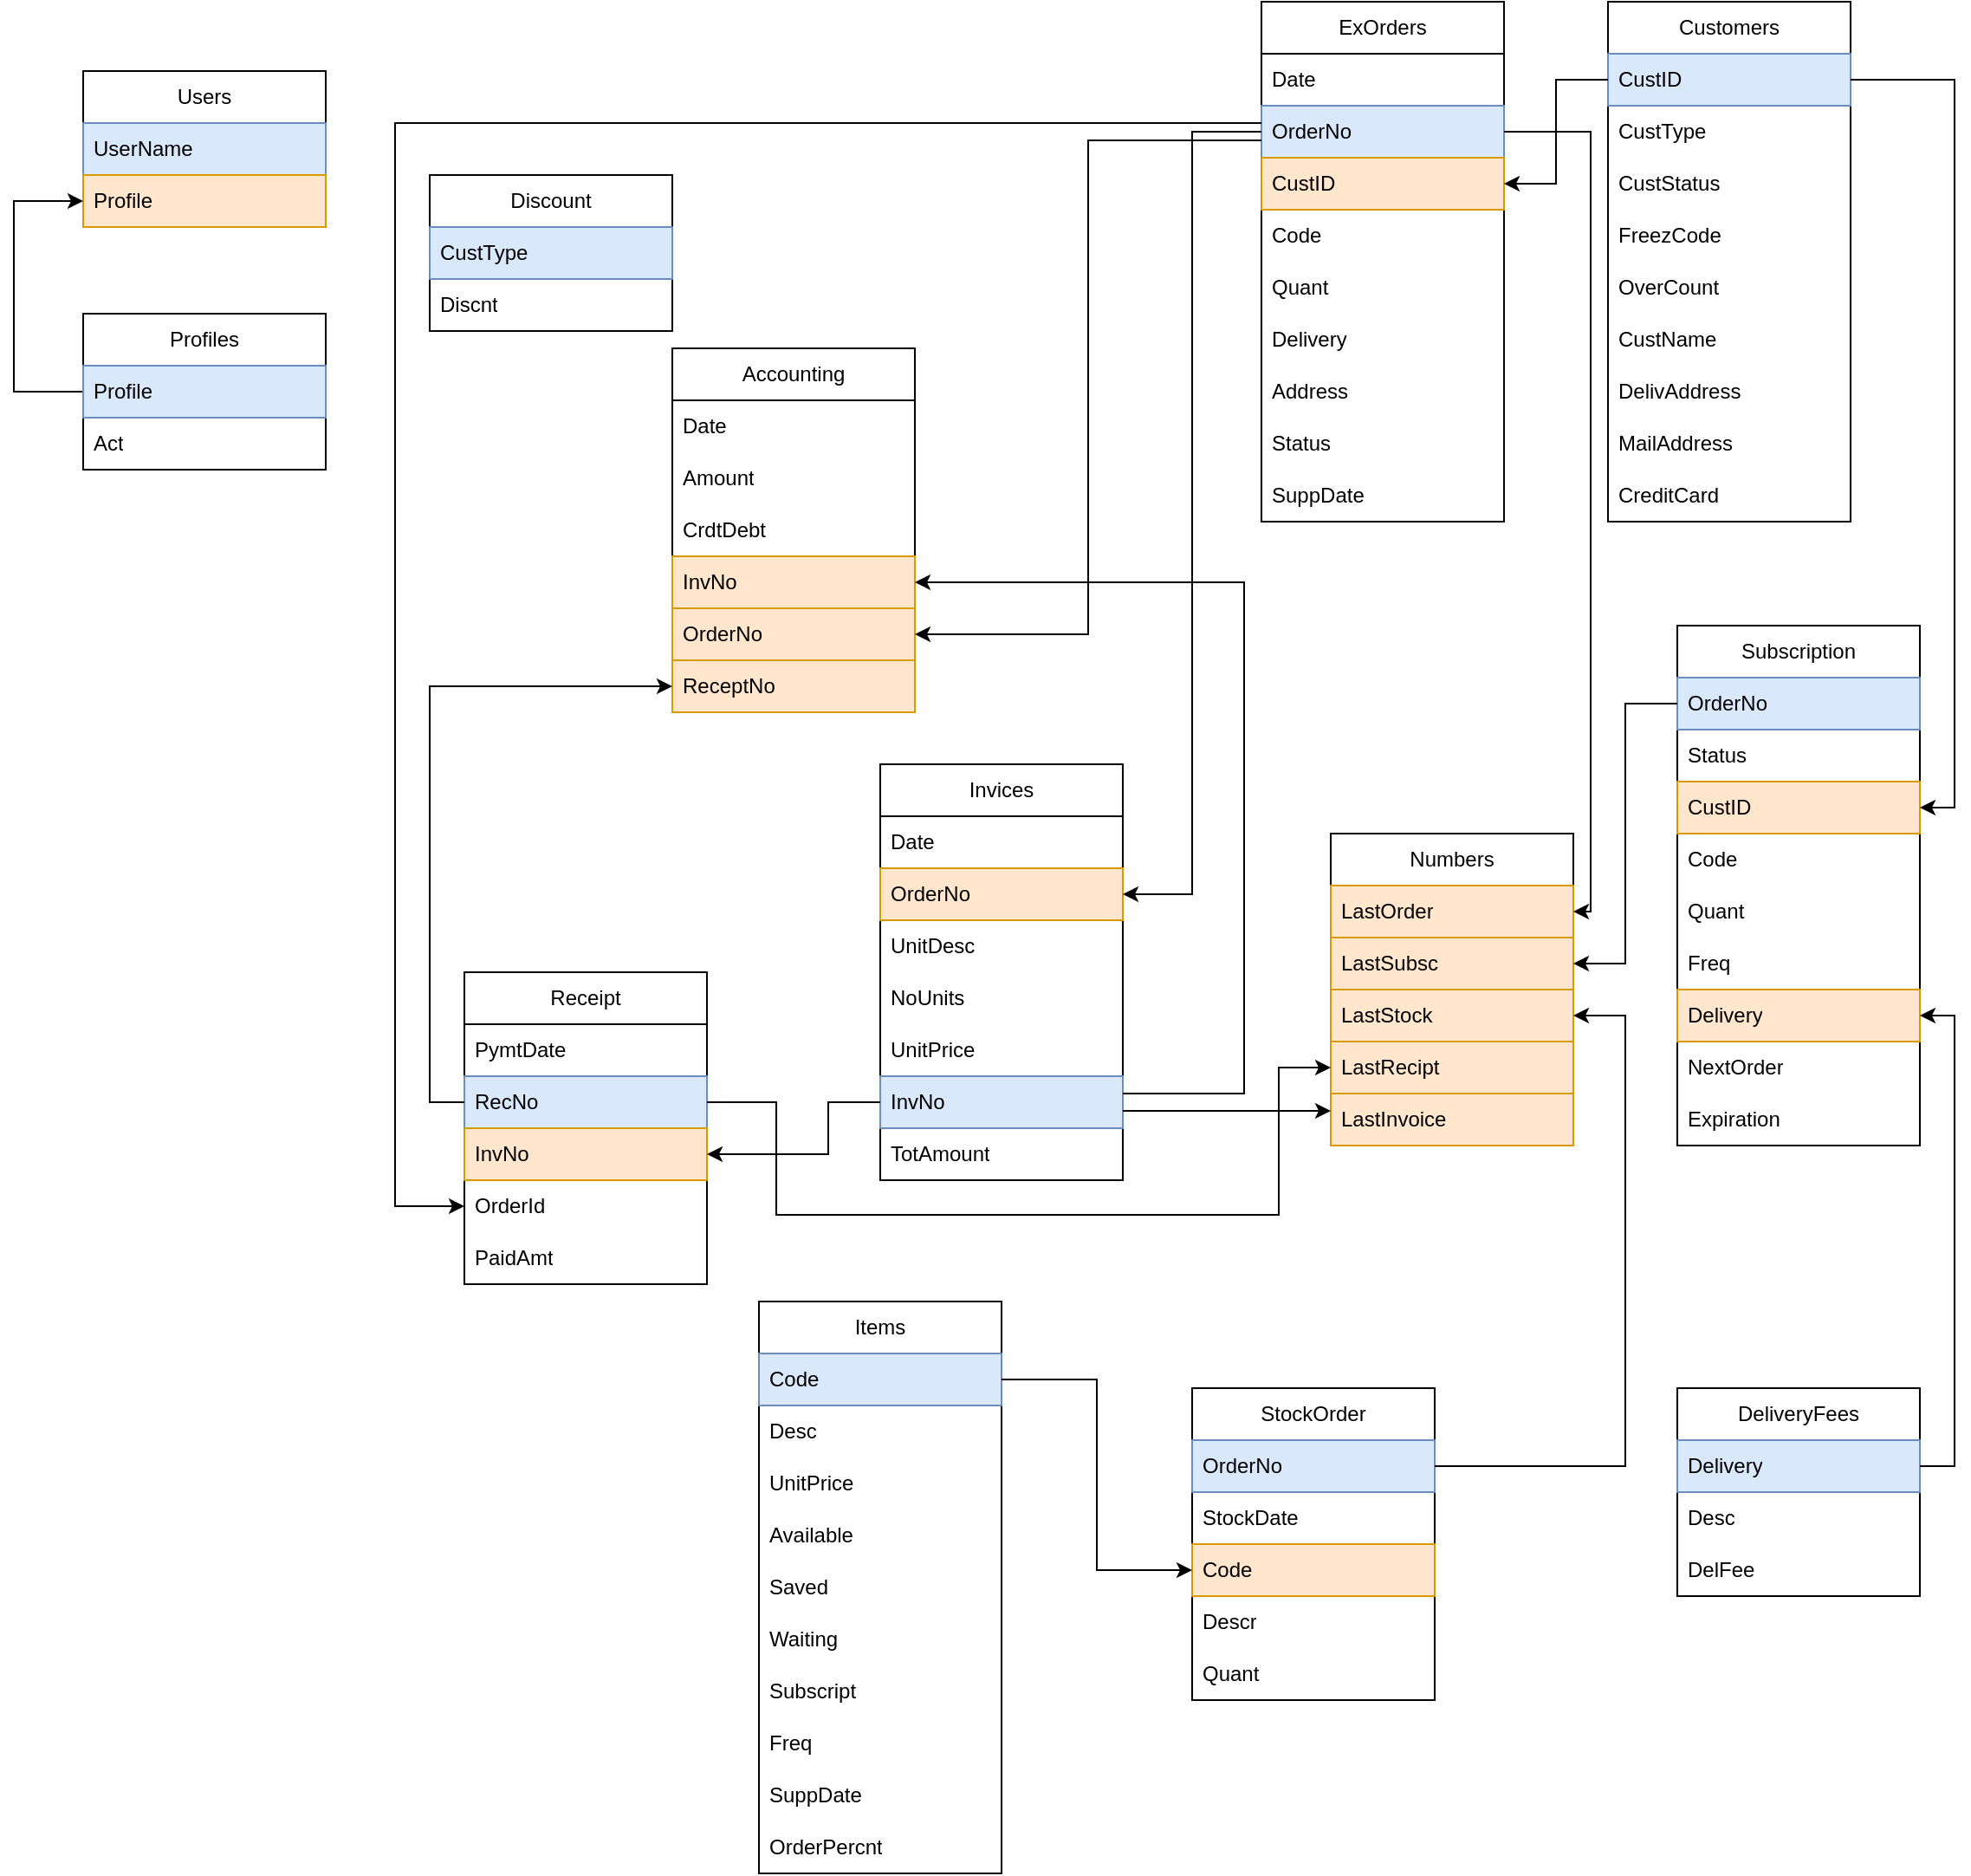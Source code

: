 <mxfile version="24.7.7">
  <diagram name="Page-1" id="qyUkQaxLa5bK7SeOvM73">
    <mxGraphModel dx="1407" dy="1295" grid="1" gridSize="10" guides="1" tooltips="1" connect="1" arrows="1" fold="1" page="1" pageScale="1" pageWidth="850" pageHeight="1100" math="0" shadow="0">
      <root>
        <mxCell id="0" />
        <mxCell id="1" parent="0" />
        <mxCell id="bTdzOVUucz90buL4ZeWk-1" value="Items" style="swimlane;fontStyle=0;childLayout=stackLayout;horizontal=1;startSize=30;horizontalStack=0;resizeParent=1;resizeParentMax=0;resizeLast=0;collapsible=1;marginBottom=0;whiteSpace=wrap;html=1;" parent="1" vertex="1">
          <mxGeometry x="710" y="750" width="140" height="330" as="geometry" />
        </mxCell>
        <mxCell id="bTdzOVUucz90buL4ZeWk-2" value="Code" style="text;align=left;verticalAlign=middle;spacingLeft=4;spacingRight=4;overflow=hidden;points=[[0,0.5],[1,0.5]];portConstraint=eastwest;rotatable=0;whiteSpace=wrap;html=1;fillColor=#dae8fc;strokeColor=#6c8ebf;" parent="bTdzOVUucz90buL4ZeWk-1" vertex="1">
          <mxGeometry y="30" width="140" height="30" as="geometry" />
        </mxCell>
        <mxCell id="bTdzOVUucz90buL4ZeWk-3" value="Desc" style="text;align=left;verticalAlign=middle;spacingLeft=4;spacingRight=4;overflow=hidden;points=[[0,0.5],[1,0.5]];portConstraint=eastwest;rotatable=0;whiteSpace=wrap;html=1;" parent="bTdzOVUucz90buL4ZeWk-1" vertex="1">
          <mxGeometry y="60" width="140" height="30" as="geometry" />
        </mxCell>
        <mxCell id="bTdzOVUucz90buL4ZeWk-4" value="UnitPrice" style="text;align=left;verticalAlign=middle;spacingLeft=4;spacingRight=4;overflow=hidden;points=[[0,0.5],[1,0.5]];portConstraint=eastwest;rotatable=0;whiteSpace=wrap;html=1;" parent="bTdzOVUucz90buL4ZeWk-1" vertex="1">
          <mxGeometry y="90" width="140" height="30" as="geometry" />
        </mxCell>
        <mxCell id="bTdzOVUucz90buL4ZeWk-9" value="Available" style="text;align=left;verticalAlign=middle;spacingLeft=4;spacingRight=4;overflow=hidden;points=[[0,0.5],[1,0.5]];portConstraint=eastwest;rotatable=0;whiteSpace=wrap;html=1;" parent="bTdzOVUucz90buL4ZeWk-1" vertex="1">
          <mxGeometry y="120" width="140" height="30" as="geometry" />
        </mxCell>
        <mxCell id="bTdzOVUucz90buL4ZeWk-8" value="Saved" style="text;align=left;verticalAlign=middle;spacingLeft=4;spacingRight=4;overflow=hidden;points=[[0,0.5],[1,0.5]];portConstraint=eastwest;rotatable=0;whiteSpace=wrap;html=1;" parent="bTdzOVUucz90buL4ZeWk-1" vertex="1">
          <mxGeometry y="150" width="140" height="30" as="geometry" />
        </mxCell>
        <mxCell id="bTdzOVUucz90buL4ZeWk-7" value="Waiting" style="text;align=left;verticalAlign=middle;spacingLeft=4;spacingRight=4;overflow=hidden;points=[[0,0.5],[1,0.5]];portConstraint=eastwest;rotatable=0;whiteSpace=wrap;html=1;" parent="bTdzOVUucz90buL4ZeWk-1" vertex="1">
          <mxGeometry y="180" width="140" height="30" as="geometry" />
        </mxCell>
        <mxCell id="bTdzOVUucz90buL4ZeWk-6" value="Subscript" style="text;align=left;verticalAlign=middle;spacingLeft=4;spacingRight=4;overflow=hidden;points=[[0,0.5],[1,0.5]];portConstraint=eastwest;rotatable=0;whiteSpace=wrap;html=1;" parent="bTdzOVUucz90buL4ZeWk-1" vertex="1">
          <mxGeometry y="210" width="140" height="30" as="geometry" />
        </mxCell>
        <mxCell id="bTdzOVUucz90buL4ZeWk-5" value="Freq" style="text;align=left;verticalAlign=middle;spacingLeft=4;spacingRight=4;overflow=hidden;points=[[0,0.5],[1,0.5]];portConstraint=eastwest;rotatable=0;whiteSpace=wrap;html=1;" parent="bTdzOVUucz90buL4ZeWk-1" vertex="1">
          <mxGeometry y="240" width="140" height="30" as="geometry" />
        </mxCell>
        <mxCell id="bTdzOVUucz90buL4ZeWk-10" value="SuppDate" style="text;align=left;verticalAlign=middle;spacingLeft=4;spacingRight=4;overflow=hidden;points=[[0,0.5],[1,0.5]];portConstraint=eastwest;rotatable=0;whiteSpace=wrap;html=1;" parent="bTdzOVUucz90buL4ZeWk-1" vertex="1">
          <mxGeometry y="270" width="140" height="30" as="geometry" />
        </mxCell>
        <mxCell id="bTdzOVUucz90buL4ZeWk-11" value="OrderPercnt" style="text;align=left;verticalAlign=middle;spacingLeft=4;spacingRight=4;overflow=hidden;points=[[0,0.5],[1,0.5]];portConstraint=eastwest;rotatable=0;whiteSpace=wrap;html=1;" parent="bTdzOVUucz90buL4ZeWk-1" vertex="1">
          <mxGeometry y="300" width="140" height="30" as="geometry" />
        </mxCell>
        <mxCell id="bTdzOVUucz90buL4ZeWk-12" value="ExOrders" style="swimlane;fontStyle=0;childLayout=stackLayout;horizontal=1;startSize=30;horizontalStack=0;resizeParent=1;resizeParentMax=0;resizeLast=0;collapsible=1;marginBottom=0;whiteSpace=wrap;html=1;" parent="1" vertex="1">
          <mxGeometry x="1000" width="140" height="300" as="geometry" />
        </mxCell>
        <mxCell id="bTdzOVUucz90buL4ZeWk-13" value="Date" style="text;align=left;verticalAlign=middle;spacingLeft=4;spacingRight=4;overflow=hidden;points=[[0,0.5],[1,0.5]];portConstraint=eastwest;rotatable=0;whiteSpace=wrap;html=1;" parent="bTdzOVUucz90buL4ZeWk-12" vertex="1">
          <mxGeometry y="30" width="140" height="30" as="geometry" />
        </mxCell>
        <mxCell id="bTdzOVUucz90buL4ZeWk-14" value="OrderNo" style="text;align=left;verticalAlign=middle;spacingLeft=4;spacingRight=4;overflow=hidden;points=[[0,0.5],[1,0.5]];portConstraint=eastwest;rotatable=0;whiteSpace=wrap;html=1;fillColor=#dae8fc;strokeColor=#6c8ebf;" parent="bTdzOVUucz90buL4ZeWk-12" vertex="1">
          <mxGeometry y="60" width="140" height="30" as="geometry" />
        </mxCell>
        <mxCell id="bTdzOVUucz90buL4ZeWk-15" value="CustID" style="text;align=left;verticalAlign=middle;spacingLeft=4;spacingRight=4;overflow=hidden;points=[[0,0.5],[1,0.5]];portConstraint=eastwest;rotatable=0;whiteSpace=wrap;html=1;fillColor=#ffe6cc;strokeColor=#d79b00;" parent="bTdzOVUucz90buL4ZeWk-12" vertex="1">
          <mxGeometry y="90" width="140" height="30" as="geometry" />
        </mxCell>
        <mxCell id="bTdzOVUucz90buL4ZeWk-16" value="Code" style="text;align=left;verticalAlign=middle;spacingLeft=4;spacingRight=4;overflow=hidden;points=[[0,0.5],[1,0.5]];portConstraint=eastwest;rotatable=0;whiteSpace=wrap;html=1;" parent="bTdzOVUucz90buL4ZeWk-12" vertex="1">
          <mxGeometry y="120" width="140" height="30" as="geometry" />
        </mxCell>
        <mxCell id="bTdzOVUucz90buL4ZeWk-17" value="Quant" style="text;align=left;verticalAlign=middle;spacingLeft=4;spacingRight=4;overflow=hidden;points=[[0,0.5],[1,0.5]];portConstraint=eastwest;rotatable=0;whiteSpace=wrap;html=1;" parent="bTdzOVUucz90buL4ZeWk-12" vertex="1">
          <mxGeometry y="150" width="140" height="30" as="geometry" />
        </mxCell>
        <mxCell id="bTdzOVUucz90buL4ZeWk-18" value="Delivery" style="text;align=left;verticalAlign=middle;spacingLeft=4;spacingRight=4;overflow=hidden;points=[[0,0.5],[1,0.5]];portConstraint=eastwest;rotatable=0;whiteSpace=wrap;html=1;" parent="bTdzOVUucz90buL4ZeWk-12" vertex="1">
          <mxGeometry y="180" width="140" height="30" as="geometry" />
        </mxCell>
        <mxCell id="bTdzOVUucz90buL4ZeWk-19" value="Address" style="text;align=left;verticalAlign=middle;spacingLeft=4;spacingRight=4;overflow=hidden;points=[[0,0.5],[1,0.5]];portConstraint=eastwest;rotatable=0;whiteSpace=wrap;html=1;" parent="bTdzOVUucz90buL4ZeWk-12" vertex="1">
          <mxGeometry y="210" width="140" height="30" as="geometry" />
        </mxCell>
        <mxCell id="bTdzOVUucz90buL4ZeWk-20" value="Status" style="text;align=left;verticalAlign=middle;spacingLeft=4;spacingRight=4;overflow=hidden;points=[[0,0.5],[1,0.5]];portConstraint=eastwest;rotatable=0;whiteSpace=wrap;html=1;" parent="bTdzOVUucz90buL4ZeWk-12" vertex="1">
          <mxGeometry y="240" width="140" height="30" as="geometry" />
        </mxCell>
        <mxCell id="bTdzOVUucz90buL4ZeWk-21" value="SuppDate" style="text;align=left;verticalAlign=middle;spacingLeft=4;spacingRight=4;overflow=hidden;points=[[0,0.5],[1,0.5]];portConstraint=eastwest;rotatable=0;whiteSpace=wrap;html=1;" parent="bTdzOVUucz90buL4ZeWk-12" vertex="1">
          <mxGeometry y="270" width="140" height="30" as="geometry" />
        </mxCell>
        <mxCell id="bTdzOVUucz90buL4ZeWk-23" value="Invices" style="swimlane;fontStyle=0;childLayout=stackLayout;horizontal=1;startSize=30;horizontalStack=0;resizeParent=1;resizeParentMax=0;resizeLast=0;collapsible=1;marginBottom=0;whiteSpace=wrap;html=1;" parent="1" vertex="1">
          <mxGeometry x="780" y="440" width="140" height="240" as="geometry" />
        </mxCell>
        <mxCell id="bTdzOVUucz90buL4ZeWk-132" value="Date" style="text;align=left;verticalAlign=middle;spacingLeft=4;spacingRight=4;overflow=hidden;points=[[0,0.5],[1,0.5]];portConstraint=eastwest;rotatable=0;whiteSpace=wrap;html=1;" parent="bTdzOVUucz90buL4ZeWk-23" vertex="1">
          <mxGeometry y="30" width="140" height="30" as="geometry" />
        </mxCell>
        <mxCell id="bTdzOVUucz90buL4ZeWk-25" value="OrderNo" style="text;align=left;verticalAlign=middle;spacingLeft=4;spacingRight=4;overflow=hidden;points=[[0,0.5],[1,0.5]];portConstraint=eastwest;rotatable=0;whiteSpace=wrap;html=1;fillColor=#ffe6cc;strokeColor=#d79b00;" parent="bTdzOVUucz90buL4ZeWk-23" vertex="1">
          <mxGeometry y="60" width="140" height="30" as="geometry" />
        </mxCell>
        <mxCell id="bTdzOVUucz90buL4ZeWk-26" value="UnitDesc" style="text;align=left;verticalAlign=middle;spacingLeft=4;spacingRight=4;overflow=hidden;points=[[0,0.5],[1,0.5]];portConstraint=eastwest;rotatable=0;whiteSpace=wrap;html=1;" parent="bTdzOVUucz90buL4ZeWk-23" vertex="1">
          <mxGeometry y="90" width="140" height="30" as="geometry" />
        </mxCell>
        <mxCell id="bTdzOVUucz90buL4ZeWk-27" value="NoUnits" style="text;align=left;verticalAlign=middle;spacingLeft=4;spacingRight=4;overflow=hidden;points=[[0,0.5],[1,0.5]];portConstraint=eastwest;rotatable=0;whiteSpace=wrap;html=1;" parent="bTdzOVUucz90buL4ZeWk-23" vertex="1">
          <mxGeometry y="120" width="140" height="30" as="geometry" />
        </mxCell>
        <mxCell id="bTdzOVUucz90buL4ZeWk-28" value="UnitPrice" style="text;align=left;verticalAlign=middle;spacingLeft=4;spacingRight=4;overflow=hidden;points=[[0,0.5],[1,0.5]];portConstraint=eastwest;rotatable=0;whiteSpace=wrap;html=1;" parent="bTdzOVUucz90buL4ZeWk-23" vertex="1">
          <mxGeometry y="150" width="140" height="30" as="geometry" />
        </mxCell>
        <mxCell id="bTdzOVUucz90buL4ZeWk-29" value="InvNo" style="text;align=left;verticalAlign=middle;spacingLeft=4;spacingRight=4;overflow=hidden;points=[[0,0.5],[1,0.5]];portConstraint=eastwest;rotatable=0;whiteSpace=wrap;html=1;fillColor=#dae8fc;strokeColor=#6c8ebf;" parent="bTdzOVUucz90buL4ZeWk-23" vertex="1">
          <mxGeometry y="180" width="140" height="30" as="geometry" />
        </mxCell>
        <mxCell id="bTdzOVUucz90buL4ZeWk-30" value="TotAmount" style="text;align=left;verticalAlign=middle;spacingLeft=4;spacingRight=4;overflow=hidden;points=[[0,0.5],[1,0.5]];portConstraint=eastwest;rotatable=0;whiteSpace=wrap;html=1;" parent="bTdzOVUucz90buL4ZeWk-23" vertex="1">
          <mxGeometry y="210" width="140" height="30" as="geometry" />
        </mxCell>
        <mxCell id="bTdzOVUucz90buL4ZeWk-33" value="Subscription" style="swimlane;fontStyle=0;childLayout=stackLayout;horizontal=1;startSize=30;horizontalStack=0;resizeParent=1;resizeParentMax=0;resizeLast=0;collapsible=1;marginBottom=0;whiteSpace=wrap;html=1;" parent="1" vertex="1">
          <mxGeometry x="1240" y="360" width="140" height="300" as="geometry" />
        </mxCell>
        <mxCell id="bTdzOVUucz90buL4ZeWk-34" value="OrderNo" style="text;align=left;verticalAlign=middle;spacingLeft=4;spacingRight=4;overflow=hidden;points=[[0,0.5],[1,0.5]];portConstraint=eastwest;rotatable=0;whiteSpace=wrap;html=1;fillColor=#dae8fc;strokeColor=#6c8ebf;" parent="bTdzOVUucz90buL4ZeWk-33" vertex="1">
          <mxGeometry y="30" width="140" height="30" as="geometry" />
        </mxCell>
        <mxCell id="bTdzOVUucz90buL4ZeWk-35" value="Status" style="text;align=left;verticalAlign=middle;spacingLeft=4;spacingRight=4;overflow=hidden;points=[[0,0.5],[1,0.5]];portConstraint=eastwest;rotatable=0;whiteSpace=wrap;html=1;" parent="bTdzOVUucz90buL4ZeWk-33" vertex="1">
          <mxGeometry y="60" width="140" height="30" as="geometry" />
        </mxCell>
        <mxCell id="bTdzOVUucz90buL4ZeWk-36" value="CustID" style="text;align=left;verticalAlign=middle;spacingLeft=4;spacingRight=4;overflow=hidden;points=[[0,0.5],[1,0.5]];portConstraint=eastwest;rotatable=0;whiteSpace=wrap;html=1;fillColor=#ffe6cc;strokeColor=#d79b00;" parent="bTdzOVUucz90buL4ZeWk-33" vertex="1">
          <mxGeometry y="90" width="140" height="30" as="geometry" />
        </mxCell>
        <mxCell id="bTdzOVUucz90buL4ZeWk-37" value="Code" style="text;align=left;verticalAlign=middle;spacingLeft=4;spacingRight=4;overflow=hidden;points=[[0,0.5],[1,0.5]];portConstraint=eastwest;rotatable=0;whiteSpace=wrap;html=1;" parent="bTdzOVUucz90buL4ZeWk-33" vertex="1">
          <mxGeometry y="120" width="140" height="30" as="geometry" />
        </mxCell>
        <mxCell id="bTdzOVUucz90buL4ZeWk-38" value="Quant" style="text;align=left;verticalAlign=middle;spacingLeft=4;spacingRight=4;overflow=hidden;points=[[0,0.5],[1,0.5]];portConstraint=eastwest;rotatable=0;whiteSpace=wrap;html=1;" parent="bTdzOVUucz90buL4ZeWk-33" vertex="1">
          <mxGeometry y="150" width="140" height="30" as="geometry" />
        </mxCell>
        <mxCell id="bTdzOVUucz90buL4ZeWk-39" value="Freq" style="text;align=left;verticalAlign=middle;spacingLeft=4;spacingRight=4;overflow=hidden;points=[[0,0.5],[1,0.5]];portConstraint=eastwest;rotatable=0;whiteSpace=wrap;html=1;" parent="bTdzOVUucz90buL4ZeWk-33" vertex="1">
          <mxGeometry y="180" width="140" height="30" as="geometry" />
        </mxCell>
        <mxCell id="bTdzOVUucz90buL4ZeWk-40" value="Delivery" style="text;align=left;verticalAlign=middle;spacingLeft=4;spacingRight=4;overflow=hidden;points=[[0,0.5],[1,0.5]];portConstraint=eastwest;rotatable=0;whiteSpace=wrap;html=1;fillColor=#ffe6cc;strokeColor=#d79b00;" parent="bTdzOVUucz90buL4ZeWk-33" vertex="1">
          <mxGeometry y="210" width="140" height="30" as="geometry" />
        </mxCell>
        <mxCell id="bTdzOVUucz90buL4ZeWk-41" value="NextOrder" style="text;align=left;verticalAlign=middle;spacingLeft=4;spacingRight=4;overflow=hidden;points=[[0,0.5],[1,0.5]];portConstraint=eastwest;rotatable=0;whiteSpace=wrap;html=1;" parent="bTdzOVUucz90buL4ZeWk-33" vertex="1">
          <mxGeometry y="240" width="140" height="30" as="geometry" />
        </mxCell>
        <mxCell id="bTdzOVUucz90buL4ZeWk-42" value="Expiration" style="text;align=left;verticalAlign=middle;spacingLeft=4;spacingRight=4;overflow=hidden;points=[[0,0.5],[1,0.5]];portConstraint=eastwest;rotatable=0;whiteSpace=wrap;html=1;" parent="bTdzOVUucz90buL4ZeWk-33" vertex="1">
          <mxGeometry y="270" width="140" height="30" as="geometry" />
        </mxCell>
        <mxCell id="bTdzOVUucz90buL4ZeWk-44" value="Customers" style="swimlane;fontStyle=0;childLayout=stackLayout;horizontal=1;startSize=30;horizontalStack=0;resizeParent=1;resizeParentMax=0;resizeLast=0;collapsible=1;marginBottom=0;whiteSpace=wrap;html=1;" parent="1" vertex="1">
          <mxGeometry x="1200" width="140" height="300" as="geometry" />
        </mxCell>
        <mxCell id="bTdzOVUucz90buL4ZeWk-45" value="CustID" style="text;align=left;verticalAlign=middle;spacingLeft=4;spacingRight=4;overflow=hidden;points=[[0,0.5],[1,0.5]];portConstraint=eastwest;rotatable=0;whiteSpace=wrap;html=1;fillColor=#dae8fc;strokeColor=#6c8ebf;" parent="bTdzOVUucz90buL4ZeWk-44" vertex="1">
          <mxGeometry y="30" width="140" height="30" as="geometry" />
        </mxCell>
        <mxCell id="bTdzOVUucz90buL4ZeWk-46" value="CustType" style="text;align=left;verticalAlign=middle;spacingLeft=4;spacingRight=4;overflow=hidden;points=[[0,0.5],[1,0.5]];portConstraint=eastwest;rotatable=0;whiteSpace=wrap;html=1;" parent="bTdzOVUucz90buL4ZeWk-44" vertex="1">
          <mxGeometry y="60" width="140" height="30" as="geometry" />
        </mxCell>
        <mxCell id="bTdzOVUucz90buL4ZeWk-47" value="CustStatus" style="text;align=left;verticalAlign=middle;spacingLeft=4;spacingRight=4;overflow=hidden;points=[[0,0.5],[1,0.5]];portConstraint=eastwest;rotatable=0;whiteSpace=wrap;html=1;" parent="bTdzOVUucz90buL4ZeWk-44" vertex="1">
          <mxGeometry y="90" width="140" height="30" as="geometry" />
        </mxCell>
        <mxCell id="bTdzOVUucz90buL4ZeWk-48" value="FreezCode" style="text;align=left;verticalAlign=middle;spacingLeft=4;spacingRight=4;overflow=hidden;points=[[0,0.5],[1,0.5]];portConstraint=eastwest;rotatable=0;whiteSpace=wrap;html=1;" parent="bTdzOVUucz90buL4ZeWk-44" vertex="1">
          <mxGeometry y="120" width="140" height="30" as="geometry" />
        </mxCell>
        <mxCell id="bTdzOVUucz90buL4ZeWk-49" value="OverCount" style="text;align=left;verticalAlign=middle;spacingLeft=4;spacingRight=4;overflow=hidden;points=[[0,0.5],[1,0.5]];portConstraint=eastwest;rotatable=0;whiteSpace=wrap;html=1;" parent="bTdzOVUucz90buL4ZeWk-44" vertex="1">
          <mxGeometry y="150" width="140" height="30" as="geometry" />
        </mxCell>
        <mxCell id="bTdzOVUucz90buL4ZeWk-50" value="CustName" style="text;align=left;verticalAlign=middle;spacingLeft=4;spacingRight=4;overflow=hidden;points=[[0,0.5],[1,0.5]];portConstraint=eastwest;rotatable=0;whiteSpace=wrap;html=1;" parent="bTdzOVUucz90buL4ZeWk-44" vertex="1">
          <mxGeometry y="180" width="140" height="30" as="geometry" />
        </mxCell>
        <mxCell id="bTdzOVUucz90buL4ZeWk-51" value="DelivAddress" style="text;align=left;verticalAlign=middle;spacingLeft=4;spacingRight=4;overflow=hidden;points=[[0,0.5],[1,0.5]];portConstraint=eastwest;rotatable=0;whiteSpace=wrap;html=1;" parent="bTdzOVUucz90buL4ZeWk-44" vertex="1">
          <mxGeometry y="210" width="140" height="30" as="geometry" />
        </mxCell>
        <mxCell id="bTdzOVUucz90buL4ZeWk-52" value="MailAddress" style="text;align=left;verticalAlign=middle;spacingLeft=4;spacingRight=4;overflow=hidden;points=[[0,0.5],[1,0.5]];portConstraint=eastwest;rotatable=0;whiteSpace=wrap;html=1;" parent="bTdzOVUucz90buL4ZeWk-44" vertex="1">
          <mxGeometry y="240" width="140" height="30" as="geometry" />
        </mxCell>
        <mxCell id="bTdzOVUucz90buL4ZeWk-53" value="CreditCard" style="text;align=left;verticalAlign=middle;spacingLeft=4;spacingRight=4;overflow=hidden;points=[[0,0.5],[1,0.5]];portConstraint=eastwest;rotatable=0;whiteSpace=wrap;html=1;" parent="bTdzOVUucz90buL4ZeWk-44" vertex="1">
          <mxGeometry y="270" width="140" height="30" as="geometry" />
        </mxCell>
        <mxCell id="bTdzOVUucz90buL4ZeWk-55" value="Receipt" style="swimlane;fontStyle=0;childLayout=stackLayout;horizontal=1;startSize=30;horizontalStack=0;resizeParent=1;resizeParentMax=0;resizeLast=0;collapsible=1;marginBottom=0;whiteSpace=wrap;html=1;" parent="1" vertex="1">
          <mxGeometry x="540.0" y="560" width="140" height="180" as="geometry" />
        </mxCell>
        <mxCell id="bTdzOVUucz90buL4ZeWk-56" value="PymtDate" style="text;align=left;verticalAlign=middle;spacingLeft=4;spacingRight=4;overflow=hidden;points=[[0,0.5],[1,0.5]];portConstraint=eastwest;rotatable=0;whiteSpace=wrap;html=1;" parent="bTdzOVUucz90buL4ZeWk-55" vertex="1">
          <mxGeometry y="30" width="140" height="30" as="geometry" />
        </mxCell>
        <mxCell id="bTdzOVUucz90buL4ZeWk-57" value="RecNo" style="text;align=left;verticalAlign=middle;spacingLeft=4;spacingRight=4;overflow=hidden;points=[[0,0.5],[1,0.5]];portConstraint=eastwest;rotatable=0;whiteSpace=wrap;html=1;fillColor=#dae8fc;strokeColor=#6c8ebf;" parent="bTdzOVUucz90buL4ZeWk-55" vertex="1">
          <mxGeometry y="60" width="140" height="30" as="geometry" />
        </mxCell>
        <mxCell id="bTdzOVUucz90buL4ZeWk-58" value="InvNo" style="text;align=left;verticalAlign=middle;spacingLeft=4;spacingRight=4;overflow=hidden;points=[[0,0.5],[1,0.5]];portConstraint=eastwest;rotatable=0;whiteSpace=wrap;html=1;fillColor=#ffe6cc;strokeColor=#d79b00;" parent="bTdzOVUucz90buL4ZeWk-55" vertex="1">
          <mxGeometry y="90" width="140" height="30" as="geometry" />
        </mxCell>
        <mxCell id="bTdzOVUucz90buL4ZeWk-59" value="OrderId" style="text;align=left;verticalAlign=middle;spacingLeft=4;spacingRight=4;overflow=hidden;points=[[0,0.5],[1,0.5]];portConstraint=eastwest;rotatable=0;whiteSpace=wrap;html=1;" parent="bTdzOVUucz90buL4ZeWk-55" vertex="1">
          <mxGeometry y="120" width="140" height="30" as="geometry" />
        </mxCell>
        <mxCell id="bTdzOVUucz90buL4ZeWk-60" value="PaidAmt" style="text;align=left;verticalAlign=middle;spacingLeft=4;spacingRight=4;overflow=hidden;points=[[0,0.5],[1,0.5]];portConstraint=eastwest;rotatable=0;whiteSpace=wrap;html=1;" parent="bTdzOVUucz90buL4ZeWk-55" vertex="1">
          <mxGeometry y="150" width="140" height="30" as="geometry" />
        </mxCell>
        <mxCell id="bTdzOVUucz90buL4ZeWk-65" value="Accounting" style="swimlane;fontStyle=0;childLayout=stackLayout;horizontal=1;startSize=30;horizontalStack=0;resizeParent=1;resizeParentMax=0;resizeLast=0;collapsible=1;marginBottom=0;whiteSpace=wrap;html=1;" parent="1" vertex="1">
          <mxGeometry x="660" y="200" width="140" height="210" as="geometry" />
        </mxCell>
        <mxCell id="bTdzOVUucz90buL4ZeWk-66" value="Date" style="text;align=left;verticalAlign=middle;spacingLeft=4;spacingRight=4;overflow=hidden;points=[[0,0.5],[1,0.5]];portConstraint=eastwest;rotatable=0;whiteSpace=wrap;html=1;" parent="bTdzOVUucz90buL4ZeWk-65" vertex="1">
          <mxGeometry y="30" width="140" height="30" as="geometry" />
        </mxCell>
        <mxCell id="bTdzOVUucz90buL4ZeWk-67" value="Amount" style="text;align=left;verticalAlign=middle;spacingLeft=4;spacingRight=4;overflow=hidden;points=[[0,0.5],[1,0.5]];portConstraint=eastwest;rotatable=0;whiteSpace=wrap;html=1;" parent="bTdzOVUucz90buL4ZeWk-65" vertex="1">
          <mxGeometry y="60" width="140" height="30" as="geometry" />
        </mxCell>
        <mxCell id="bTdzOVUucz90buL4ZeWk-68" value="CrdtDebt" style="text;align=left;verticalAlign=middle;spacingLeft=4;spacingRight=4;overflow=hidden;points=[[0,0.5],[1,0.5]];portConstraint=eastwest;rotatable=0;whiteSpace=wrap;html=1;" parent="bTdzOVUucz90buL4ZeWk-65" vertex="1">
          <mxGeometry y="90" width="140" height="30" as="geometry" />
        </mxCell>
        <mxCell id="bTdzOVUucz90buL4ZeWk-69" value="InvNo" style="text;align=left;verticalAlign=middle;spacingLeft=4;spacingRight=4;overflow=hidden;points=[[0,0.5],[1,0.5]];portConstraint=eastwest;rotatable=0;whiteSpace=wrap;html=1;fillColor=#ffe6cc;strokeColor=#d79b00;" parent="bTdzOVUucz90buL4ZeWk-65" vertex="1">
          <mxGeometry y="120" width="140" height="30" as="geometry" />
        </mxCell>
        <mxCell id="bTdzOVUucz90buL4ZeWk-70" value="OrderNo" style="text;align=left;verticalAlign=middle;spacingLeft=4;spacingRight=4;overflow=hidden;points=[[0,0.5],[1,0.5]];portConstraint=eastwest;rotatable=0;whiteSpace=wrap;html=1;fillColor=#ffe6cc;strokeColor=#d79b00;" parent="bTdzOVUucz90buL4ZeWk-65" vertex="1">
          <mxGeometry y="150" width="140" height="30" as="geometry" />
        </mxCell>
        <mxCell id="bTdzOVUucz90buL4ZeWk-71" value="ReceptNo" style="text;align=left;verticalAlign=middle;spacingLeft=4;spacingRight=4;overflow=hidden;points=[[0,0.5],[1,0.5]];portConstraint=eastwest;rotatable=0;whiteSpace=wrap;html=1;fillColor=#ffe6cc;strokeColor=#d79b00;" parent="bTdzOVUucz90buL4ZeWk-65" vertex="1">
          <mxGeometry y="180" width="140" height="30" as="geometry" />
        </mxCell>
        <mxCell id="bTdzOVUucz90buL4ZeWk-72" value="StockOrder" style="swimlane;fontStyle=0;childLayout=stackLayout;horizontal=1;startSize=30;horizontalStack=0;resizeParent=1;resizeParentMax=0;resizeLast=0;collapsible=1;marginBottom=0;whiteSpace=wrap;html=1;" parent="1" vertex="1">
          <mxGeometry x="960" y="800" width="140" height="180" as="geometry" />
        </mxCell>
        <mxCell id="bTdzOVUucz90buL4ZeWk-73" value="OrderNo" style="text;align=left;verticalAlign=middle;spacingLeft=4;spacingRight=4;overflow=hidden;points=[[0,0.5],[1,0.5]];portConstraint=eastwest;rotatable=0;whiteSpace=wrap;html=1;fillColor=#dae8fc;strokeColor=#6c8ebf;" parent="bTdzOVUucz90buL4ZeWk-72" vertex="1">
          <mxGeometry y="30" width="140" height="30" as="geometry" />
        </mxCell>
        <mxCell id="bTdzOVUucz90buL4ZeWk-74" value="StockDate" style="text;align=left;verticalAlign=middle;spacingLeft=4;spacingRight=4;overflow=hidden;points=[[0,0.5],[1,0.5]];portConstraint=eastwest;rotatable=0;whiteSpace=wrap;html=1;" parent="bTdzOVUucz90buL4ZeWk-72" vertex="1">
          <mxGeometry y="60" width="140" height="30" as="geometry" />
        </mxCell>
        <mxCell id="bTdzOVUucz90buL4ZeWk-75" value="Code" style="text;align=left;verticalAlign=middle;spacingLeft=4;spacingRight=4;overflow=hidden;points=[[0,0.5],[1,0.5]];portConstraint=eastwest;rotatable=0;whiteSpace=wrap;html=1;fillColor=#ffe6cc;strokeColor=#d79b00;" parent="bTdzOVUucz90buL4ZeWk-72" vertex="1">
          <mxGeometry y="90" width="140" height="30" as="geometry" />
        </mxCell>
        <mxCell id="bTdzOVUucz90buL4ZeWk-76" value="Descr" style="text;align=left;verticalAlign=middle;spacingLeft=4;spacingRight=4;overflow=hidden;points=[[0,0.5],[1,0.5]];portConstraint=eastwest;rotatable=0;whiteSpace=wrap;html=1;" parent="bTdzOVUucz90buL4ZeWk-72" vertex="1">
          <mxGeometry y="120" width="140" height="30" as="geometry" />
        </mxCell>
        <mxCell id="bTdzOVUucz90buL4ZeWk-77" value="Quant" style="text;align=left;verticalAlign=middle;spacingLeft=4;spacingRight=4;overflow=hidden;points=[[0,0.5],[1,0.5]];portConstraint=eastwest;rotatable=0;whiteSpace=wrap;html=1;" parent="bTdzOVUucz90buL4ZeWk-72" vertex="1">
          <mxGeometry y="150" width="140" height="30" as="geometry" />
        </mxCell>
        <mxCell id="bTdzOVUucz90buL4ZeWk-79" value="DeliveryFees" style="swimlane;fontStyle=0;childLayout=stackLayout;horizontal=1;startSize=30;horizontalStack=0;resizeParent=1;resizeParentMax=0;resizeLast=0;collapsible=1;marginBottom=0;whiteSpace=wrap;html=1;" parent="1" vertex="1">
          <mxGeometry x="1240" y="800" width="140" height="120" as="geometry" />
        </mxCell>
        <mxCell id="bTdzOVUucz90buL4ZeWk-80" value="Delivery" style="text;align=left;verticalAlign=middle;spacingLeft=4;spacingRight=4;overflow=hidden;points=[[0,0.5],[1,0.5]];portConstraint=eastwest;rotatable=0;whiteSpace=wrap;html=1;fillColor=#dae8fc;strokeColor=#6c8ebf;" parent="bTdzOVUucz90buL4ZeWk-79" vertex="1">
          <mxGeometry y="30" width="140" height="30" as="geometry" />
        </mxCell>
        <mxCell id="bTdzOVUucz90buL4ZeWk-81" value="Desc" style="text;align=left;verticalAlign=middle;spacingLeft=4;spacingRight=4;overflow=hidden;points=[[0,0.5],[1,0.5]];portConstraint=eastwest;rotatable=0;whiteSpace=wrap;html=1;" parent="bTdzOVUucz90buL4ZeWk-79" vertex="1">
          <mxGeometry y="60" width="140" height="30" as="geometry" />
        </mxCell>
        <mxCell id="bTdzOVUucz90buL4ZeWk-82" value="DelFee" style="text;align=left;verticalAlign=middle;spacingLeft=4;spacingRight=4;overflow=hidden;points=[[0,0.5],[1,0.5]];portConstraint=eastwest;rotatable=0;whiteSpace=wrap;html=1;" parent="bTdzOVUucz90buL4ZeWk-79" vertex="1">
          <mxGeometry y="90" width="140" height="30" as="geometry" />
        </mxCell>
        <mxCell id="bTdzOVUucz90buL4ZeWk-85" value="Discount" style="swimlane;fontStyle=0;childLayout=stackLayout;horizontal=1;startSize=30;horizontalStack=0;resizeParent=1;resizeParentMax=0;resizeLast=0;collapsible=1;marginBottom=0;whiteSpace=wrap;html=1;" parent="1" vertex="1">
          <mxGeometry x="520" y="100" width="140" height="90" as="geometry" />
        </mxCell>
        <mxCell id="bTdzOVUucz90buL4ZeWk-86" value="CustType" style="text;align=left;verticalAlign=middle;spacingLeft=4;spacingRight=4;overflow=hidden;points=[[0,0.5],[1,0.5]];portConstraint=eastwest;rotatable=0;whiteSpace=wrap;html=1;fillColor=#dae8fc;strokeColor=#6c8ebf;" parent="bTdzOVUucz90buL4ZeWk-85" vertex="1">
          <mxGeometry y="30" width="140" height="30" as="geometry" />
        </mxCell>
        <mxCell id="bTdzOVUucz90buL4ZeWk-87" value="Discnt" style="text;align=left;verticalAlign=middle;spacingLeft=4;spacingRight=4;overflow=hidden;points=[[0,0.5],[1,0.5]];portConstraint=eastwest;rotatable=0;whiteSpace=wrap;html=1;" parent="bTdzOVUucz90buL4ZeWk-85" vertex="1">
          <mxGeometry y="60" width="140" height="30" as="geometry" />
        </mxCell>
        <mxCell id="bTdzOVUucz90buL4ZeWk-89" value="Numbers" style="swimlane;fontStyle=0;childLayout=stackLayout;horizontal=1;startSize=30;horizontalStack=0;resizeParent=1;resizeParentMax=0;resizeLast=0;collapsible=1;marginBottom=0;whiteSpace=wrap;html=1;" parent="1" vertex="1">
          <mxGeometry x="1040" y="480" width="140" height="180" as="geometry" />
        </mxCell>
        <mxCell id="bTdzOVUucz90buL4ZeWk-90" value="LastOrder" style="text;align=left;verticalAlign=middle;spacingLeft=4;spacingRight=4;overflow=hidden;points=[[0,0.5],[1,0.5]];portConstraint=eastwest;rotatable=0;whiteSpace=wrap;html=1;fillColor=#ffe6cc;strokeColor=#d79b00;" parent="bTdzOVUucz90buL4ZeWk-89" vertex="1">
          <mxGeometry y="30" width="140" height="30" as="geometry" />
        </mxCell>
        <mxCell id="bTdzOVUucz90buL4ZeWk-91" value="LastSubsc" style="text;align=left;verticalAlign=middle;spacingLeft=4;spacingRight=4;overflow=hidden;points=[[0,0.5],[1,0.5]];portConstraint=eastwest;rotatable=0;whiteSpace=wrap;html=1;fillColor=#ffe6cc;strokeColor=#d79b00;" parent="bTdzOVUucz90buL4ZeWk-89" vertex="1">
          <mxGeometry y="60" width="140" height="30" as="geometry" />
        </mxCell>
        <mxCell id="bTdzOVUucz90buL4ZeWk-94" value="LastStock" style="text;align=left;verticalAlign=middle;spacingLeft=4;spacingRight=4;overflow=hidden;points=[[0,0.5],[1,0.5]];portConstraint=eastwest;rotatable=0;whiteSpace=wrap;html=1;fillColor=#ffe6cc;strokeColor=#d79b00;" parent="bTdzOVUucz90buL4ZeWk-89" vertex="1">
          <mxGeometry y="90" width="140" height="30" as="geometry" />
        </mxCell>
        <mxCell id="bTdzOVUucz90buL4ZeWk-93" value="LastRecipt" style="text;align=left;verticalAlign=middle;spacingLeft=4;spacingRight=4;overflow=hidden;points=[[0,0.5],[1,0.5]];portConstraint=eastwest;rotatable=0;whiteSpace=wrap;html=1;fillColor=#ffe6cc;strokeColor=#d79b00;" parent="bTdzOVUucz90buL4ZeWk-89" vertex="1">
          <mxGeometry y="120" width="140" height="30" as="geometry" />
        </mxCell>
        <mxCell id="3zEzNhpKo9oTFCZe5t7X-7" value="LastInvoice" style="text;align=left;verticalAlign=middle;spacingLeft=4;spacingRight=4;overflow=hidden;points=[[0,0.5],[1,0.5]];portConstraint=eastwest;rotatable=0;whiteSpace=wrap;html=1;fillColor=#ffe6cc;strokeColor=#d79b00;" vertex="1" parent="bTdzOVUucz90buL4ZeWk-89">
          <mxGeometry y="150" width="140" height="30" as="geometry" />
        </mxCell>
        <mxCell id="bTdzOVUucz90buL4ZeWk-95" value="Users" style="swimlane;fontStyle=0;childLayout=stackLayout;horizontal=1;startSize=30;horizontalStack=0;resizeParent=1;resizeParentMax=0;resizeLast=0;collapsible=1;marginBottom=0;whiteSpace=wrap;html=1;" parent="1" vertex="1">
          <mxGeometry x="320" y="40" width="140" height="90" as="geometry" />
        </mxCell>
        <mxCell id="bTdzOVUucz90buL4ZeWk-96" value="UserName" style="text;align=left;verticalAlign=middle;spacingLeft=4;spacingRight=4;overflow=hidden;points=[[0,0.5],[1,0.5]];portConstraint=eastwest;rotatable=0;whiteSpace=wrap;html=1;fillColor=#dae8fc;strokeColor=#6c8ebf;" parent="bTdzOVUucz90buL4ZeWk-95" vertex="1">
          <mxGeometry y="30" width="140" height="30" as="geometry" />
        </mxCell>
        <mxCell id="bTdzOVUucz90buL4ZeWk-97" value="Profile" style="text;align=left;verticalAlign=middle;spacingLeft=4;spacingRight=4;overflow=hidden;points=[[0,0.5],[1,0.5]];portConstraint=eastwest;rotatable=0;whiteSpace=wrap;html=1;fillColor=#ffe6cc;strokeColor=#d79b00;" parent="bTdzOVUucz90buL4ZeWk-95" vertex="1">
          <mxGeometry y="60" width="140" height="30" as="geometry" />
        </mxCell>
        <mxCell id="3zEzNhpKo9oTFCZe5t7X-21" style="edgeStyle=orthogonalEdgeStyle;rounded=0;orthogonalLoop=1;jettySize=auto;html=1;" edge="1" parent="1" source="bTdzOVUucz90buL4ZeWk-101" target="bTdzOVUucz90buL4ZeWk-97">
          <mxGeometry relative="1" as="geometry">
            <Array as="points">
              <mxPoint x="280" y="225" />
              <mxPoint x="280" y="115" />
            </Array>
          </mxGeometry>
        </mxCell>
        <mxCell id="bTdzOVUucz90buL4ZeWk-101" value="Profiles" style="swimlane;fontStyle=0;childLayout=stackLayout;horizontal=1;startSize=30;horizontalStack=0;resizeParent=1;resizeParentMax=0;resizeLast=0;collapsible=1;marginBottom=0;whiteSpace=wrap;html=1;" parent="1" vertex="1">
          <mxGeometry x="320" y="180" width="140" height="90" as="geometry" />
        </mxCell>
        <mxCell id="bTdzOVUucz90buL4ZeWk-102" value="Profile" style="text;align=left;verticalAlign=middle;spacingLeft=4;spacingRight=4;overflow=hidden;points=[[0,0.5],[1,0.5]];portConstraint=eastwest;rotatable=0;whiteSpace=wrap;html=1;fillColor=#dae8fc;strokeColor=#6c8ebf;" parent="bTdzOVUucz90buL4ZeWk-101" vertex="1">
          <mxGeometry y="30" width="140" height="30" as="geometry" />
        </mxCell>
        <mxCell id="bTdzOVUucz90buL4ZeWk-103" value="Act" style="text;align=left;verticalAlign=middle;spacingLeft=4;spacingRight=4;overflow=hidden;points=[[0,0.5],[1,0.5]];portConstraint=eastwest;rotatable=0;whiteSpace=wrap;html=1;" parent="bTdzOVUucz90buL4ZeWk-101" vertex="1">
          <mxGeometry y="60" width="140" height="30" as="geometry" />
        </mxCell>
        <mxCell id="3zEzNhpKo9oTFCZe5t7X-2" style="edgeStyle=orthogonalEdgeStyle;rounded=0;orthogonalLoop=1;jettySize=auto;html=1;" edge="1" parent="1" source="bTdzOVUucz90buL4ZeWk-45" target="bTdzOVUucz90buL4ZeWk-15">
          <mxGeometry relative="1" as="geometry" />
        </mxCell>
        <mxCell id="3zEzNhpKo9oTFCZe5t7X-3" style="edgeStyle=orthogonalEdgeStyle;rounded=0;orthogonalLoop=1;jettySize=auto;html=1;" edge="1" parent="1" source="bTdzOVUucz90buL4ZeWk-45" target="bTdzOVUucz90buL4ZeWk-36">
          <mxGeometry relative="1" as="geometry">
            <Array as="points">
              <mxPoint x="1400" y="45" />
              <mxPoint x="1400" y="465" />
            </Array>
          </mxGeometry>
        </mxCell>
        <mxCell id="3zEzNhpKo9oTFCZe5t7X-5" style="edgeStyle=orthogonalEdgeStyle;rounded=0;orthogonalLoop=1;jettySize=auto;html=1;" edge="1" parent="1" source="bTdzOVUucz90buL4ZeWk-14" target="bTdzOVUucz90buL4ZeWk-90">
          <mxGeometry relative="1" as="geometry">
            <Array as="points">
              <mxPoint x="1190" y="75" />
              <mxPoint x="1190" y="525" />
            </Array>
          </mxGeometry>
        </mxCell>
        <mxCell id="3zEzNhpKo9oTFCZe5t7X-6" style="edgeStyle=orthogonalEdgeStyle;rounded=0;orthogonalLoop=1;jettySize=auto;html=1;" edge="1" parent="1" source="bTdzOVUucz90buL4ZeWk-73" target="bTdzOVUucz90buL4ZeWk-94">
          <mxGeometry relative="1" as="geometry">
            <Array as="points">
              <mxPoint x="1210" y="845" />
              <mxPoint x="1210" y="585" />
            </Array>
          </mxGeometry>
        </mxCell>
        <mxCell id="3zEzNhpKo9oTFCZe5t7X-8" style="edgeStyle=orthogonalEdgeStyle;rounded=0;orthogonalLoop=1;jettySize=auto;html=1;" edge="1" parent="1" source="bTdzOVUucz90buL4ZeWk-2" target="bTdzOVUucz90buL4ZeWk-75">
          <mxGeometry relative="1" as="geometry" />
        </mxCell>
        <mxCell id="3zEzNhpKo9oTFCZe5t7X-9" style="edgeStyle=orthogonalEdgeStyle;rounded=0;orthogonalLoop=1;jettySize=auto;html=1;" edge="1" parent="1" source="bTdzOVUucz90buL4ZeWk-29" target="3zEzNhpKo9oTFCZe5t7X-7">
          <mxGeometry relative="1" as="geometry">
            <Array as="points">
              <mxPoint x="950" y="640" />
              <mxPoint x="950" y="640" />
            </Array>
          </mxGeometry>
        </mxCell>
        <mxCell id="3zEzNhpKo9oTFCZe5t7X-11" style="edgeStyle=orthogonalEdgeStyle;rounded=0;orthogonalLoop=1;jettySize=auto;html=1;" edge="1" parent="1" source="bTdzOVUucz90buL4ZeWk-29" target="bTdzOVUucz90buL4ZeWk-58">
          <mxGeometry relative="1" as="geometry">
            <Array as="points">
              <mxPoint x="750" y="635" />
              <mxPoint x="750" y="665" />
            </Array>
          </mxGeometry>
        </mxCell>
        <mxCell id="3zEzNhpKo9oTFCZe5t7X-12" style="edgeStyle=orthogonalEdgeStyle;rounded=0;orthogonalLoop=1;jettySize=auto;html=1;" edge="1" parent="1" source="bTdzOVUucz90buL4ZeWk-57" target="bTdzOVUucz90buL4ZeWk-93">
          <mxGeometry relative="1" as="geometry">
            <Array as="points">
              <mxPoint x="720" y="635" />
              <mxPoint x="720" y="700" />
              <mxPoint x="1010" y="700" />
              <mxPoint x="1010" y="615" />
            </Array>
          </mxGeometry>
        </mxCell>
        <mxCell id="3zEzNhpKo9oTFCZe5t7X-13" style="edgeStyle=orthogonalEdgeStyle;rounded=0;orthogonalLoop=1;jettySize=auto;html=1;" edge="1" parent="1" source="bTdzOVUucz90buL4ZeWk-57" target="bTdzOVUucz90buL4ZeWk-71">
          <mxGeometry relative="1" as="geometry">
            <Array as="points">
              <mxPoint x="520" y="635" />
              <mxPoint x="520" y="395" />
            </Array>
          </mxGeometry>
        </mxCell>
        <mxCell id="3zEzNhpKo9oTFCZe5t7X-15" style="edgeStyle=orthogonalEdgeStyle;rounded=0;orthogonalLoop=1;jettySize=auto;html=1;" edge="1" parent="1" source="bTdzOVUucz90buL4ZeWk-29" target="bTdzOVUucz90buL4ZeWk-69">
          <mxGeometry relative="1" as="geometry">
            <Array as="points">
              <mxPoint x="990" y="630" />
              <mxPoint x="990" y="335" />
            </Array>
          </mxGeometry>
        </mxCell>
        <mxCell id="3zEzNhpKo9oTFCZe5t7X-16" style="edgeStyle=orthogonalEdgeStyle;rounded=0;orthogonalLoop=1;jettySize=auto;html=1;" edge="1" parent="1" source="bTdzOVUucz90buL4ZeWk-34" target="bTdzOVUucz90buL4ZeWk-91">
          <mxGeometry relative="1" as="geometry" />
        </mxCell>
        <mxCell id="3zEzNhpKo9oTFCZe5t7X-17" style="edgeStyle=orthogonalEdgeStyle;rounded=0;orthogonalLoop=1;jettySize=auto;html=1;" edge="1" parent="1" source="bTdzOVUucz90buL4ZeWk-14" target="bTdzOVUucz90buL4ZeWk-25">
          <mxGeometry relative="1" as="geometry" />
        </mxCell>
        <mxCell id="3zEzNhpKo9oTFCZe5t7X-19" style="edgeStyle=orthogonalEdgeStyle;rounded=0;orthogonalLoop=1;jettySize=auto;html=1;" edge="1" parent="1" source="bTdzOVUucz90buL4ZeWk-14" target="bTdzOVUucz90buL4ZeWk-59">
          <mxGeometry relative="1" as="geometry">
            <Array as="points">
              <mxPoint x="500" y="70" />
              <mxPoint x="500" y="695" />
            </Array>
          </mxGeometry>
        </mxCell>
        <mxCell id="3zEzNhpKo9oTFCZe5t7X-20" style="edgeStyle=orthogonalEdgeStyle;rounded=0;orthogonalLoop=1;jettySize=auto;html=1;" edge="1" parent="1" source="bTdzOVUucz90buL4ZeWk-14" target="bTdzOVUucz90buL4ZeWk-70">
          <mxGeometry relative="1" as="geometry">
            <Array as="points">
              <mxPoint x="900" y="80" />
              <mxPoint x="900" y="365" />
            </Array>
          </mxGeometry>
        </mxCell>
        <mxCell id="3zEzNhpKo9oTFCZe5t7X-22" style="edgeStyle=orthogonalEdgeStyle;rounded=0;orthogonalLoop=1;jettySize=auto;html=1;" edge="1" parent="1" source="bTdzOVUucz90buL4ZeWk-80" target="bTdzOVUucz90buL4ZeWk-40">
          <mxGeometry relative="1" as="geometry">
            <Array as="points">
              <mxPoint x="1400" y="845" />
              <mxPoint x="1400" y="585" />
            </Array>
          </mxGeometry>
        </mxCell>
      </root>
    </mxGraphModel>
  </diagram>
</mxfile>
